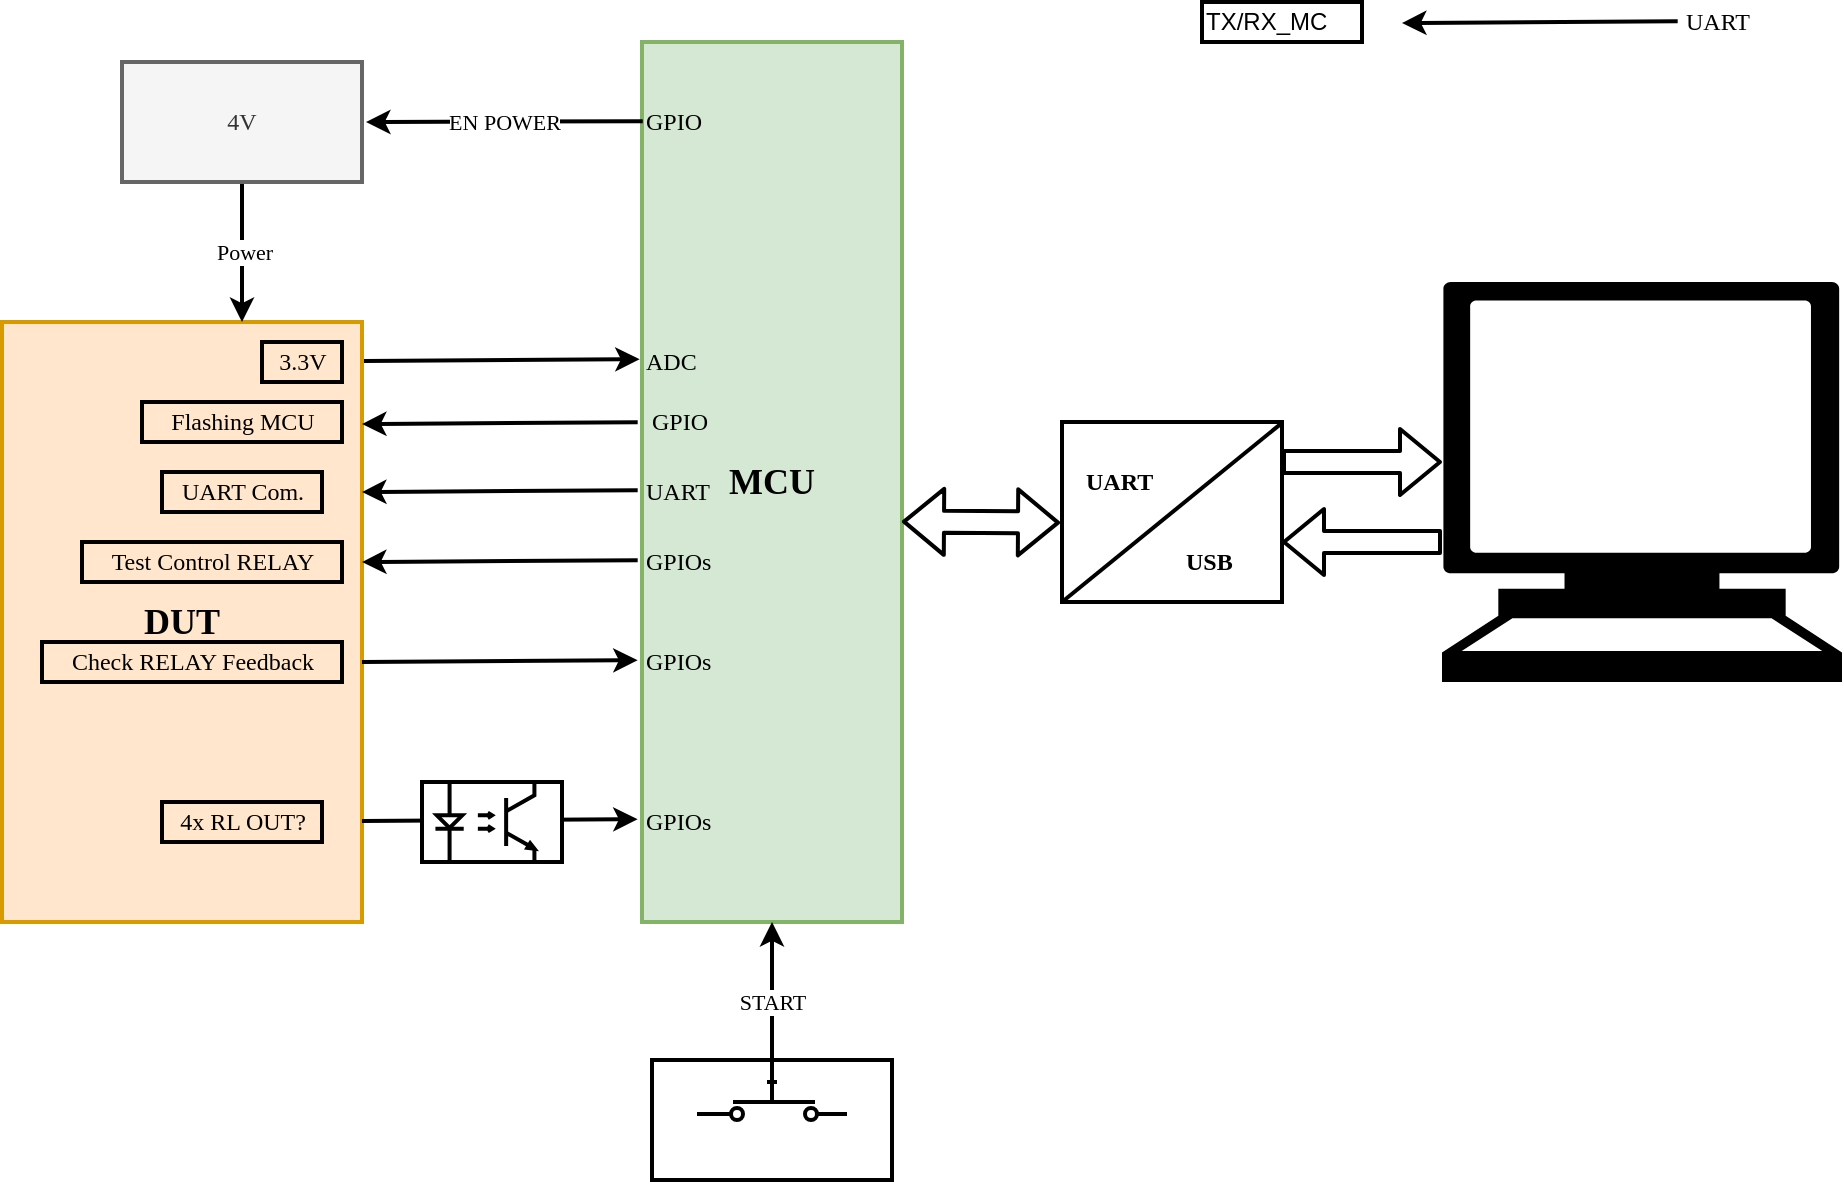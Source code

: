 <mxfile version="12.2.2" type="github" pages="1">
  <diagram id="vwQviOi1Pnr1UkrKsVz1" name="Page-1">
    <mxGraphModel dx="1055" dy="466" grid="1" gridSize="10" guides="1" tooltips="1" connect="1" arrows="1" fold="1" page="1" pageScale="1" pageWidth="1100" pageHeight="850" math="0" shadow="0">
      <root>
        <mxCell id="0"/>
        <mxCell id="1" parent="0"/>
        <mxCell id="fd46tZJoOYs0raiZj1ka-7" value="" style="rounded=0;whiteSpace=wrap;html=1;strokeWidth=2;fontFamily=Verdana;" parent="1" vertex="1">
          <mxGeometry x="405" y="629" width="120" height="60" as="geometry"/>
        </mxCell>
        <mxCell id="k2AahK0M1OR1CV_bx5RK-2" value="&lt;font style=&quot;font-size: 18px&quot;&gt;&lt;b&gt;MCU&lt;/b&gt;&lt;/font&gt;" style="rounded=0;whiteSpace=wrap;html=1;fillColor=#d5e8d4;strokeColor=#82b366;fontFamily=Verdana;strokeWidth=2;" parent="1" vertex="1">
          <mxGeometry x="400" y="120" width="130" height="440" as="geometry"/>
        </mxCell>
        <mxCell id="k2AahK0M1OR1CV_bx5RK-3" value="EN POWER" style="endArrow=classic;html=1;exitX=0.003;exitY=0.09;exitDx=0;exitDy=0;exitPerimeter=0;fontFamily=Verdana;strokeWidth=2;" parent="1" source="k2AahK0M1OR1CV_bx5RK-2" edge="1">
          <mxGeometry width="50" height="50" relative="1" as="geometry">
            <mxPoint x="140" y="170" as="sourcePoint"/>
            <mxPoint x="262" y="160" as="targetPoint"/>
          </mxGeometry>
        </mxCell>
        <mxCell id="k2AahK0M1OR1CV_bx5RK-6" value="&lt;font style=&quot;font-size: 18px&quot;&gt;&lt;b&gt;DUT&lt;/b&gt;&lt;/font&gt;" style="rounded=0;whiteSpace=wrap;html=1;fillColor=#ffe6cc;strokeColor=#d79b00;fontFamily=Verdana;strokeWidth=2;" parent="1" vertex="1">
          <mxGeometry x="80" y="260" width="180" height="300" as="geometry"/>
        </mxCell>
        <mxCell id="k2AahK0M1OR1CV_bx5RK-15" value="UART" style="text;html=1;resizable=0;points=[];autosize=1;align=left;verticalAlign=top;spacingTop=-4;fontFamily=Verdana;strokeWidth=2;" parent="1" vertex="1">
          <mxGeometry x="920" y="100" width="50" height="20" as="geometry"/>
        </mxCell>
        <mxCell id="k2AahK0M1OR1CV_bx5RK-18" value="ADC" style="text;html=1;resizable=0;points=[];autosize=1;align=left;verticalAlign=top;spacingTop=-4;fontFamily=Verdana;strokeWidth=2;" parent="1" vertex="1">
          <mxGeometry x="400" y="270" width="40" height="20" as="geometry"/>
        </mxCell>
        <mxCell id="k2AahK0M1OR1CV_bx5RK-19" value="3.3V" style="text;html=1;resizable=0;points=[];autosize=1;align=center;verticalAlign=top;spacingTop=-4;rounded=0;fillColor=none;strokeColor=#000000;fontFamily=Verdana;strokeWidth=2;" parent="1" vertex="1">
          <mxGeometry x="210" y="270" width="40" height="20" as="geometry"/>
        </mxCell>
        <mxCell id="k2AahK0M1OR1CV_bx5RK-20" value="" style="endArrow=classic;html=1;entryX=-0.018;entryY=0.342;entryDx=0;entryDy=0;entryPerimeter=0;fontFamily=Verdana;strokeWidth=2;" parent="1" edge="1">
          <mxGeometry width="50" height="50" relative="1" as="geometry">
            <mxPoint x="261" y="279.5" as="sourcePoint"/>
            <mxPoint x="398.84" y="278.62" as="targetPoint"/>
          </mxGeometry>
        </mxCell>
        <mxCell id="k2AahK0M1OR1CV_bx5RK-22" value="Flashing MCU" style="text;html=1;resizable=0;points=[];autosize=1;align=center;verticalAlign=top;spacingTop=-4;rounded=0;fillColor=none;strokeColor=#000000;fontFamily=Verdana;strokeWidth=2;" parent="1" vertex="1">
          <mxGeometry x="150" y="300" width="100" height="20" as="geometry"/>
        </mxCell>
        <mxCell id="k2AahK0M1OR1CV_bx5RK-23" value="" style="endArrow=classic;html=1;entryX=-0.018;entryY=0.342;entryDx=0;entryDy=0;entryPerimeter=0;fontFamily=Verdana;strokeWidth=2;" parent="1" edge="1">
          <mxGeometry width="50" height="50" relative="1" as="geometry">
            <mxPoint x="397.84" y="310.12" as="sourcePoint"/>
            <mxPoint x="260" y="311" as="targetPoint"/>
          </mxGeometry>
        </mxCell>
        <mxCell id="k2AahK0M1OR1CV_bx5RK-24" value="GPIO" style="text;html=1;resizable=0;points=[];autosize=1;align=left;verticalAlign=top;spacingTop=-4;fontFamily=Verdana;strokeWidth=2;" parent="1" vertex="1">
          <mxGeometry x="402.5" y="300" width="50" height="20" as="geometry"/>
        </mxCell>
        <mxCell id="k2AahK0M1OR1CV_bx5RK-26" value="" style="endArrow=classic;html=1;entryX=-0.018;entryY=0.342;entryDx=0;entryDy=0;entryPerimeter=0;fontFamily=Verdana;strokeWidth=2;" parent="1" edge="1">
          <mxGeometry width="50" height="50" relative="1" as="geometry">
            <mxPoint x="397.84" y="344.12" as="sourcePoint"/>
            <mxPoint x="260" y="345" as="targetPoint"/>
          </mxGeometry>
        </mxCell>
        <mxCell id="k2AahK0M1OR1CV_bx5RK-27" value="UART" style="text;html=1;resizable=0;points=[];autosize=1;align=left;verticalAlign=top;spacingTop=-4;fontFamily=Verdana;strokeWidth=2;" parent="1" vertex="1">
          <mxGeometry x="400" y="335" width="50" height="20" as="geometry"/>
        </mxCell>
        <mxCell id="k2AahK0M1OR1CV_bx5RK-28" value="4x RL OUT?" style="text;html=1;resizable=0;points=[];autosize=1;align=center;verticalAlign=top;spacingTop=-4;rounded=0;fillColor=none;strokeColor=#000000;fontFamily=Verdana;strokeWidth=2;" parent="1" vertex="1">
          <mxGeometry x="160" y="500" width="80" height="20" as="geometry"/>
        </mxCell>
        <mxCell id="k2AahK0M1OR1CV_bx5RK-29" value="" style="endArrow=classic;html=1;entryX=-0.018;entryY=0.342;entryDx=0;entryDy=0;entryPerimeter=0;fontFamily=Verdana;strokeWidth=2;" parent="1" edge="1">
          <mxGeometry width="50" height="50" relative="1" as="geometry">
            <mxPoint x="260" y="509.5" as="sourcePoint"/>
            <mxPoint x="397.84" y="508.62" as="targetPoint"/>
          </mxGeometry>
        </mxCell>
        <mxCell id="k2AahK0M1OR1CV_bx5RK-30" value="GPIOs" style="text;html=1;resizable=0;points=[];autosize=1;align=left;verticalAlign=top;spacingTop=-4;fontFamily=Verdana;strokeWidth=2;" parent="1" vertex="1">
          <mxGeometry x="400" y="500" width="50" height="20" as="geometry"/>
        </mxCell>
        <mxCell id="k2AahK0M1OR1CV_bx5RK-33" value="" style="rounded=0;whiteSpace=wrap;html=1;strokeColor=#000000;fillColor=none;align=center;fontFamily=Verdana;strokeWidth=2;" parent="1" vertex="1">
          <mxGeometry x="610" y="310" width="110" height="90" as="geometry"/>
        </mxCell>
        <mxCell id="k2AahK0M1OR1CV_bx5RK-34" value="" style="endArrow=none;html=1;entryX=0.996;entryY=0.009;entryDx=0;entryDy=0;entryPerimeter=0;fontFamily=Verdana;strokeWidth=2;" parent="1" target="k2AahK0M1OR1CV_bx5RK-33" edge="1">
          <mxGeometry width="50" height="50" relative="1" as="geometry">
            <mxPoint x="610" y="400" as="sourcePoint"/>
            <mxPoint x="660" y="350" as="targetPoint"/>
          </mxGeometry>
        </mxCell>
        <mxCell id="k2AahK0M1OR1CV_bx5RK-35" value="UART" style="text;html=1;resizable=0;points=[];autosize=1;align=left;verticalAlign=top;spacingTop=-4;fontStyle=1;fontFamily=Verdana;strokeWidth=2;" parent="1" vertex="1">
          <mxGeometry x="620" y="330" width="50" height="20" as="geometry"/>
        </mxCell>
        <mxCell id="k2AahK0M1OR1CV_bx5RK-36" value="USB" style="text;html=1;resizable=0;points=[];autosize=1;align=left;verticalAlign=top;spacingTop=-4;fontStyle=1;fontFamily=Verdana;strokeWidth=2;" parent="1" vertex="1">
          <mxGeometry x="670" y="370" width="40" height="20" as="geometry"/>
        </mxCell>
        <mxCell id="k2AahK0M1OR1CV_bx5RK-37" value="" style="shape=mxgraph.signs.tech.computer;html=1;fillColor=#000000;strokeColor=none;verticalLabelPosition=bottom;verticalAlign=top;align=center;rounded=0;fontFamily=Verdana;strokeWidth=2;" parent="1" vertex="1">
          <mxGeometry x="800" y="240" width="200" height="200" as="geometry"/>
        </mxCell>
        <mxCell id="k2AahK0M1OR1CV_bx5RK-38" value="" style="shape=flexArrow;endArrow=classic;html=1;entryX=0;entryY=0.45;entryDx=0;entryDy=0;entryPerimeter=0;fontFamily=Verdana;strokeWidth=2;" parent="1" target="k2AahK0M1OR1CV_bx5RK-37" edge="1">
          <mxGeometry width="50" height="50" relative="1" as="geometry">
            <mxPoint x="720" y="330" as="sourcePoint"/>
            <mxPoint x="780" y="330" as="targetPoint"/>
          </mxGeometry>
        </mxCell>
        <mxCell id="k2AahK0M1OR1CV_bx5RK-39" value="" style="shape=flexArrow;endArrow=classic;html=1;entryX=0;entryY=0.45;entryDx=0;entryDy=0;entryPerimeter=0;fontFamily=Verdana;strokeWidth=2;" parent="1" edge="1">
          <mxGeometry width="50" height="50" relative="1" as="geometry">
            <mxPoint x="800" y="370" as="sourcePoint"/>
            <mxPoint x="720" y="370" as="targetPoint"/>
          </mxGeometry>
        </mxCell>
        <mxCell id="k2AahK0M1OR1CV_bx5RK-40" value="" style="shape=flexArrow;endArrow=classic;startArrow=classic;html=1;entryX=-0.009;entryY=0.559;entryDx=0;entryDy=0;entryPerimeter=0;exitX=1;exitY=0.545;exitDx=0;exitDy=0;exitPerimeter=0;fontFamily=Verdana;strokeWidth=2;" parent="1" source="k2AahK0M1OR1CV_bx5RK-2" target="k2AahK0M1OR1CV_bx5RK-33" edge="1">
          <mxGeometry width="50" height="50" relative="1" as="geometry">
            <mxPoint x="553" y="355" as="sourcePoint"/>
            <mxPoint x="610" y="350" as="targetPoint"/>
          </mxGeometry>
        </mxCell>
        <mxCell id="fd46tZJoOYs0raiZj1ka-2" value="GPIO" style="text;html=1;resizable=0;points=[];autosize=1;align=left;verticalAlign=top;spacingTop=-4;fontFamily=Verdana;strokeWidth=2;" parent="1" vertex="1">
          <mxGeometry x="400" y="150" width="50" height="20" as="geometry"/>
        </mxCell>
        <mxCell id="fd46tZJoOYs0raiZj1ka-5" value="START" style="edgeStyle=orthogonalEdgeStyle;rounded=0;orthogonalLoop=1;jettySize=auto;html=1;strokeWidth=2;fontFamily=Verdana;" parent="1" source="fd46tZJoOYs0raiZj1ka-4" target="k2AahK0M1OR1CV_bx5RK-2" edge="1">
          <mxGeometry relative="1" as="geometry"/>
        </mxCell>
        <mxCell id="fd46tZJoOYs0raiZj1ka-4" value="" style="pointerEvents=1;verticalLabelPosition=bottom;shadow=0;dashed=0;align=center;html=1;verticalAlign=top;shape=mxgraph.electrical.electro-mechanical.push_switch_no;strokeWidth=2;fontFamily=Verdana;" parent="1" vertex="1">
          <mxGeometry x="427.5" y="640" width="75" height="19" as="geometry"/>
        </mxCell>
        <mxCell id="fd46tZJoOYs0raiZj1ka-9" value="" style="verticalLabelPosition=bottom;shadow=0;dashed=0;align=center;fillColor=#ffffff;html=1;verticalAlign=top;strokeWidth=2;shape=mxgraph.electrical.opto_electronics.opto-coupler;fontFamily=Verdana;" parent="1" vertex="1">
          <mxGeometry x="290" y="490" width="70" height="40" as="geometry"/>
        </mxCell>
        <mxCell id="EXfrNlrTUUlx0gC5OtA2-2" value="Power" style="edgeStyle=orthogonalEdgeStyle;rounded=0;orthogonalLoop=1;jettySize=auto;html=1;fontFamily=Verdana;strokeWidth=2;" parent="1" source="EXfrNlrTUUlx0gC5OtA2-3" edge="1">
          <mxGeometry relative="1" as="geometry">
            <mxPoint x="200" y="260" as="targetPoint"/>
          </mxGeometry>
        </mxCell>
        <mxCell id="EXfrNlrTUUlx0gC5OtA2-3" value="4V" style="rounded=0;whiteSpace=wrap;html=1;fillColor=#f5f5f5;strokeColor=#666666;fontColor=#333333;fontFamily=Verdana;strokeWidth=2;" parent="1" vertex="1">
          <mxGeometry x="140" y="130" width="120" height="60" as="geometry"/>
        </mxCell>
        <mxCell id="EXfrNlrTUUlx0gC5OtA2-4" value="" style="endArrow=classic;html=1;entryX=-0.018;entryY=0.342;entryDx=0;entryDy=0;entryPerimeter=0;fontFamily=Verdana;strokeWidth=2;" parent="1" edge="1">
          <mxGeometry width="50" height="50" relative="1" as="geometry">
            <mxPoint x="917.84" y="109.62" as="sourcePoint"/>
            <mxPoint x="780" y="110.5" as="targetPoint"/>
          </mxGeometry>
        </mxCell>
        <mxCell id="EXfrNlrTUUlx0gC5OtA2-5" value="TX/RX_MC" style="text;html=1;resizable=0;points=[];autosize=1;align=left;verticalAlign=top;spacingTop=-4;strokeColor=#000000;strokeWidth=2;" parent="1" vertex="1">
          <mxGeometry x="680" y="100" width="80" height="20" as="geometry"/>
        </mxCell>
        <mxCell id="JjIhW-UcZUR3wnMpWMtz-1" value="Test Control RELAY" style="text;html=1;resizable=0;points=[];autosize=1;align=center;verticalAlign=top;spacingTop=-4;rounded=0;fillColor=none;strokeColor=#000000;fontFamily=Verdana;strokeWidth=2;" vertex="1" parent="1">
          <mxGeometry x="120" y="370" width="130" height="20" as="geometry"/>
        </mxCell>
        <mxCell id="JjIhW-UcZUR3wnMpWMtz-2" value="" style="endArrow=classic;html=1;entryX=-0.018;entryY=0.342;entryDx=0;entryDy=0;entryPerimeter=0;fontFamily=Verdana;strokeWidth=2;" edge="1" parent="1">
          <mxGeometry width="50" height="50" relative="1" as="geometry">
            <mxPoint x="397.84" y="379.12" as="sourcePoint"/>
            <mxPoint x="260" y="380" as="targetPoint"/>
          </mxGeometry>
        </mxCell>
        <mxCell id="JjIhW-UcZUR3wnMpWMtz-3" value="GPIOs" style="text;html=1;resizable=0;points=[];autosize=1;align=left;verticalAlign=top;spacingTop=-4;fontFamily=Verdana;strokeWidth=2;" vertex="1" parent="1">
          <mxGeometry x="400" y="370" width="50" height="20" as="geometry"/>
        </mxCell>
        <mxCell id="JjIhW-UcZUR3wnMpWMtz-4" value="Check RELAY Feedback" style="text;html=1;resizable=0;points=[];autosize=1;align=center;verticalAlign=top;spacingTop=-4;rounded=0;fillColor=none;strokeColor=#000000;fontFamily=Verdana;strokeWidth=2;" vertex="1" parent="1">
          <mxGeometry x="100" y="420" width="150" height="20" as="geometry"/>
        </mxCell>
        <mxCell id="JjIhW-UcZUR3wnMpWMtz-5" value="" style="endArrow=classic;html=1;entryX=-0.018;entryY=0.342;entryDx=0;entryDy=0;entryPerimeter=0;fontFamily=Verdana;strokeWidth=2;" edge="1" parent="1">
          <mxGeometry width="50" height="50" relative="1" as="geometry">
            <mxPoint x="260" y="430" as="sourcePoint"/>
            <mxPoint x="397.84" y="429.12" as="targetPoint"/>
          </mxGeometry>
        </mxCell>
        <mxCell id="JjIhW-UcZUR3wnMpWMtz-6" value="GPIOs" style="text;html=1;resizable=0;points=[];autosize=1;align=left;verticalAlign=top;spacingTop=-4;fontFamily=Verdana;strokeWidth=2;" vertex="1" parent="1">
          <mxGeometry x="400" y="420" width="50" height="20" as="geometry"/>
        </mxCell>
        <mxCell id="JjIhW-UcZUR3wnMpWMtz-7" value="UART Com." style="text;html=1;resizable=0;points=[];autosize=1;align=center;verticalAlign=top;spacingTop=-4;rounded=0;fillColor=none;strokeColor=#000000;fontFamily=Verdana;strokeWidth=2;" vertex="1" parent="1">
          <mxGeometry x="160" y="335" width="80" height="20" as="geometry"/>
        </mxCell>
      </root>
    </mxGraphModel>
  </diagram>
</mxfile>
